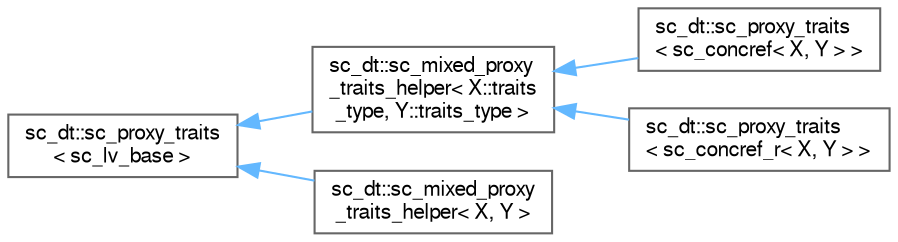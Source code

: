 digraph "Graphical Class Hierarchy"
{
 // LATEX_PDF_SIZE
  bgcolor="transparent";
  edge [fontname=FreeSans,fontsize=10,labelfontname=FreeSans,labelfontsize=10];
  node [fontname=FreeSans,fontsize=10,shape=box,height=0.2,width=0.4];
  rankdir="LR";
  Node0 [id="Node000000",label="sc_dt::sc_proxy_traits\l\< sc_lv_base \>",height=0.2,width=0.4,color="grey40", fillcolor="white", style="filled",URL="$a01637.html",tooltip=" "];
  Node0 -> Node1 [id="edge200_Node000000_Node000001",dir="back",color="steelblue1",style="solid",tooltip=" "];
  Node1 [id="Node000001",label="sc_dt::sc_mixed_proxy\l_traits_helper\< X::traits\l_type, Y::traits_type \>",height=0.2,width=0.4,color="grey40", fillcolor="white", style="filled",URL="$a01661.html",tooltip=" "];
  Node1 -> Node2 [id="edge201_Node000001_Node000002",dir="back",color="steelblue1",style="solid",tooltip=" "];
  Node2 [id="Node000002",label="sc_dt::sc_proxy_traits\l\< sc_concref\< X, Y \> \>",height=0.2,width=0.4,color="grey40", fillcolor="white", style="filled",URL="$a01673.html",tooltip=" "];
  Node1 -> Node3 [id="edge202_Node000001_Node000003",dir="back",color="steelblue1",style="solid",tooltip=" "];
  Node3 [id="Node000003",label="sc_dt::sc_proxy_traits\l\< sc_concref_r\< X, Y \> \>",height=0.2,width=0.4,color="grey40", fillcolor="white", style="filled",URL="$a01669.html",tooltip=" "];
  Node0 -> Node4 [id="edge203_Node000000_Node000004",dir="back",color="steelblue1",style="solid",tooltip=" "];
  Node4 [id="Node000004",label="sc_dt::sc_mixed_proxy\l_traits_helper\< X, Y \>",height=0.2,width=0.4,color="grey40", fillcolor="white", style="filled",URL="$a01661.html",tooltip=" "];
}
